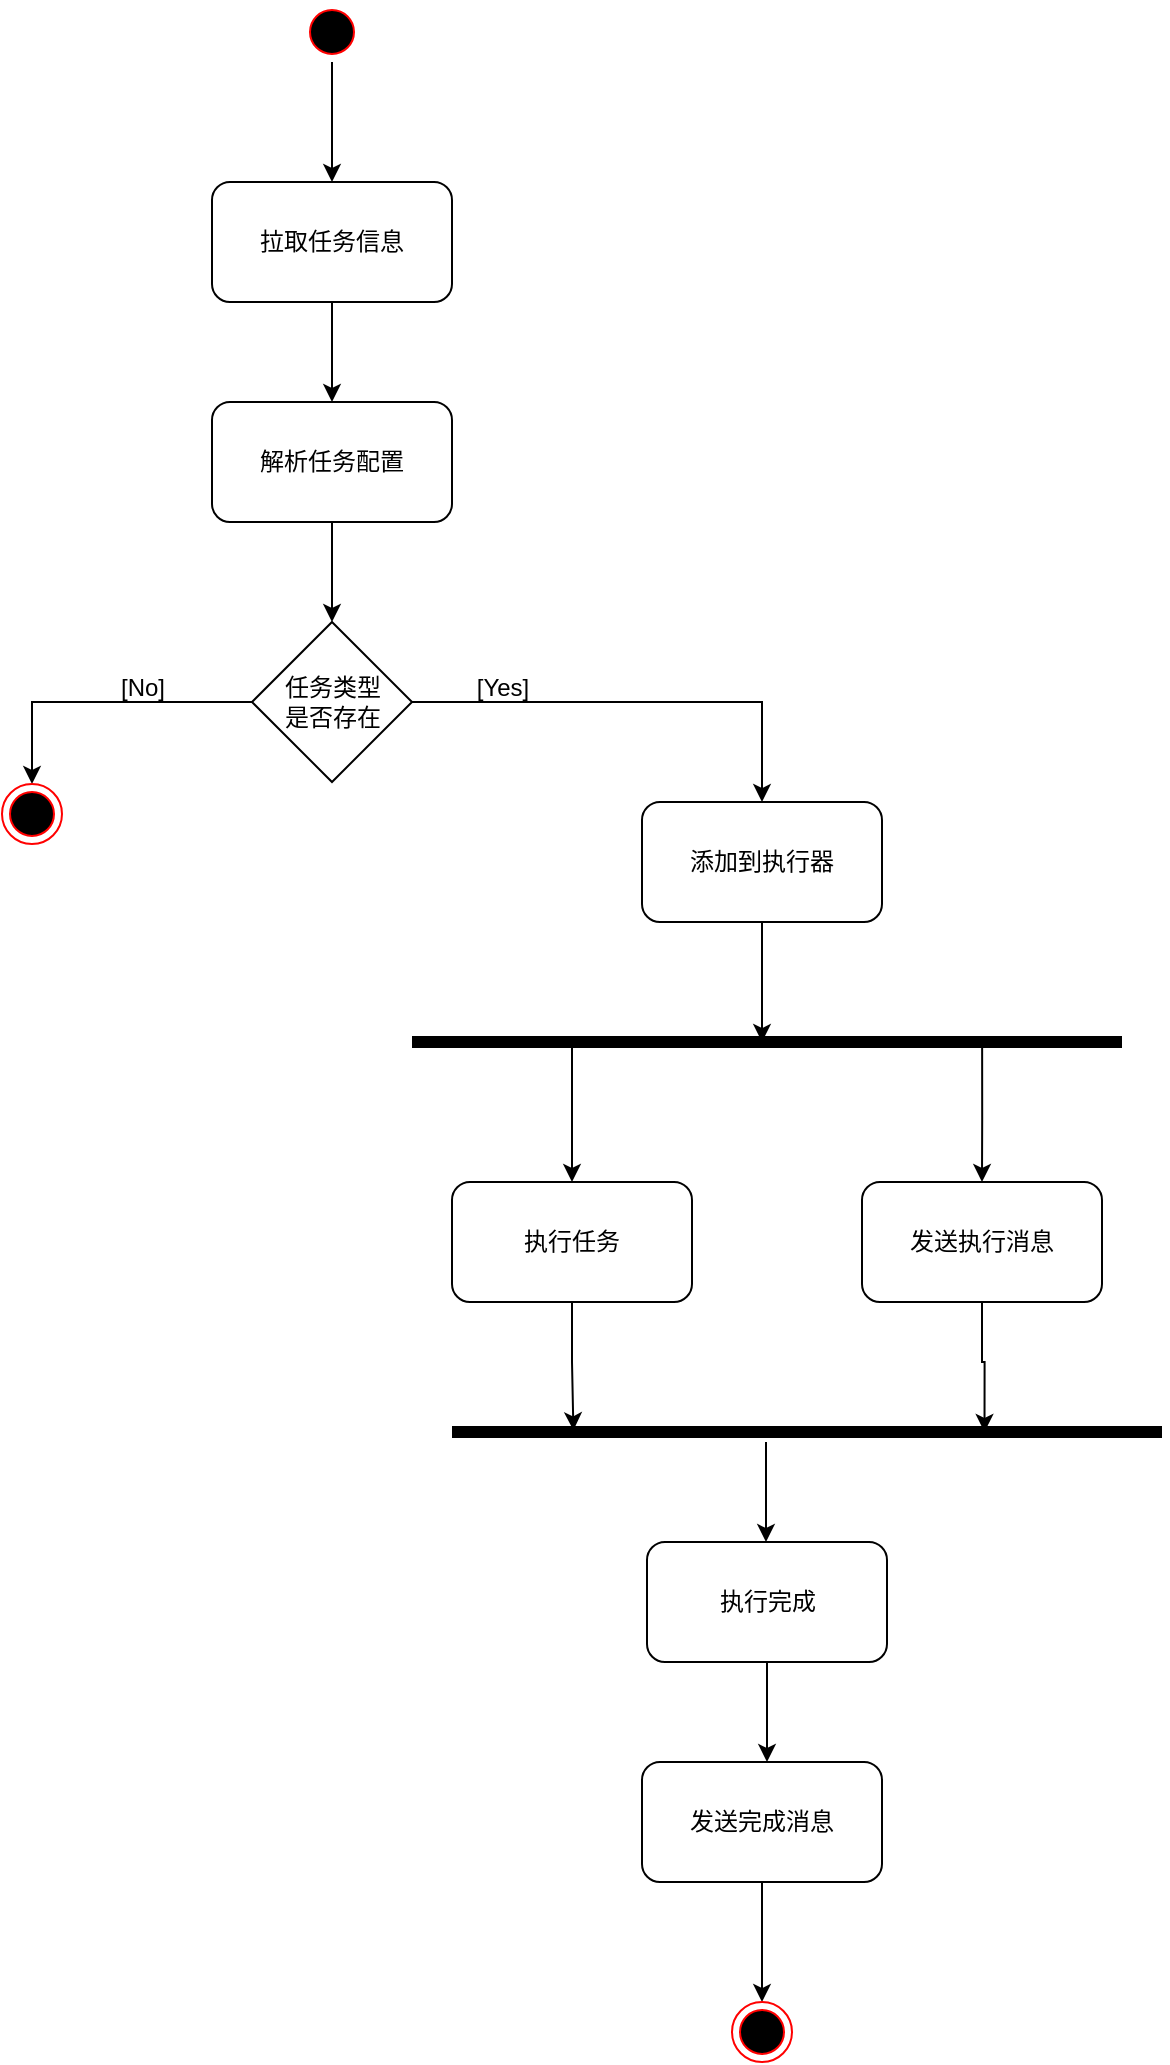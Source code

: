 <mxfile version="21.6.8" type="github">
  <diagram name="第 1 页" id="f_KIuMrbU2nGaqMX8C9C">
    <mxGraphModel dx="954" dy="506" grid="1" gridSize="10" guides="1" tooltips="1" connect="1" arrows="1" fold="1" page="1" pageScale="1" pageWidth="827" pageHeight="1169" math="0" shadow="0">
      <root>
        <mxCell id="0" />
        <mxCell id="1" parent="0" />
        <mxCell id="zEnyXZQ2qtf-XZhW1Qae-5" style="edgeStyle=orthogonalEdgeStyle;rounded=0;orthogonalLoop=1;jettySize=auto;html=1;entryX=0.5;entryY=0;entryDx=0;entryDy=0;" parent="1" source="zEnyXZQ2qtf-XZhW1Qae-1" target="zEnyXZQ2qtf-XZhW1Qae-3" edge="1">
          <mxGeometry relative="1" as="geometry" />
        </mxCell>
        <mxCell id="zEnyXZQ2qtf-XZhW1Qae-1" value="" style="ellipse;html=1;shape=startState;fillColor=#000000;strokeColor=#ff0000;" parent="1" vertex="1">
          <mxGeometry x="350" y="60" width="30" height="30" as="geometry" />
        </mxCell>
        <mxCell id="zEnyXZQ2qtf-XZhW1Qae-4" style="edgeStyle=orthogonalEdgeStyle;rounded=0;orthogonalLoop=1;jettySize=auto;html=1;exitX=0.5;exitY=1;exitDx=0;exitDy=0;" parent="1" source="zEnyXZQ2qtf-XZhW1Qae-3" edge="1">
          <mxGeometry relative="1" as="geometry">
            <mxPoint x="365" y="260" as="targetPoint" />
          </mxGeometry>
        </mxCell>
        <mxCell id="zEnyXZQ2qtf-XZhW1Qae-3" value="拉取任务信息" style="rounded=1;whiteSpace=wrap;html=1;" parent="1" vertex="1">
          <mxGeometry x="305" y="150" width="120" height="60" as="geometry" />
        </mxCell>
        <mxCell id="zEnyXZQ2qtf-XZhW1Qae-7" style="edgeStyle=orthogonalEdgeStyle;rounded=0;orthogonalLoop=1;jettySize=auto;html=1;" parent="1" source="zEnyXZQ2qtf-XZhW1Qae-6" edge="1">
          <mxGeometry relative="1" as="geometry">
            <mxPoint x="365" y="370" as="targetPoint" />
          </mxGeometry>
        </mxCell>
        <mxCell id="zEnyXZQ2qtf-XZhW1Qae-6" value="解析任务配置" style="rounded=1;whiteSpace=wrap;html=1;" parent="1" vertex="1">
          <mxGeometry x="305" y="260" width="120" height="60" as="geometry" />
        </mxCell>
        <mxCell id="zEnyXZQ2qtf-XZhW1Qae-10" style="edgeStyle=orthogonalEdgeStyle;rounded=0;orthogonalLoop=1;jettySize=auto;html=1;entryX=0.5;entryY=0;entryDx=0;entryDy=0;" parent="1" source="zEnyXZQ2qtf-XZhW1Qae-8" target="zEnyXZQ2qtf-XZhW1Qae-11" edge="1">
          <mxGeometry relative="1" as="geometry">
            <mxPoint x="230" y="410" as="targetPoint" />
          </mxGeometry>
        </mxCell>
        <mxCell id="zEnyXZQ2qtf-XZhW1Qae-13" style="edgeStyle=orthogonalEdgeStyle;rounded=0;orthogonalLoop=1;jettySize=auto;html=1;entryX=0.5;entryY=0;entryDx=0;entryDy=0;" parent="1" source="zEnyXZQ2qtf-XZhW1Qae-8" target="zEnyXZQ2qtf-XZhW1Qae-15" edge="1">
          <mxGeometry relative="1" as="geometry">
            <mxPoint x="670" y="410" as="targetPoint" />
          </mxGeometry>
        </mxCell>
        <mxCell id="zEnyXZQ2qtf-XZhW1Qae-8" value="" style="rhombus;whiteSpace=wrap;html=1;" parent="1" vertex="1">
          <mxGeometry x="325" y="370" width="80" height="80" as="geometry" />
        </mxCell>
        <mxCell id="zEnyXZQ2qtf-XZhW1Qae-9" value="任务类型&lt;br&gt;是否存在" style="text;html=1;align=center;verticalAlign=middle;resizable=0;points=[];autosize=1;strokeColor=none;fillColor=none;" parent="1" vertex="1">
          <mxGeometry x="330" y="390" width="70" height="40" as="geometry" />
        </mxCell>
        <mxCell id="zEnyXZQ2qtf-XZhW1Qae-11" value="" style="ellipse;html=1;shape=endState;fillColor=#000000;strokeColor=#ff0000;" parent="1" vertex="1">
          <mxGeometry x="200" y="451" width="30" height="30" as="geometry" />
        </mxCell>
        <mxCell id="zEnyXZQ2qtf-XZhW1Qae-12" value="[No]" style="text;html=1;align=center;verticalAlign=middle;resizable=0;points=[];autosize=1;strokeColor=none;fillColor=none;" parent="1" vertex="1">
          <mxGeometry x="245" y="388" width="50" height="30" as="geometry" />
        </mxCell>
        <mxCell id="zEnyXZQ2qtf-XZhW1Qae-14" value="[Yes]" style="text;html=1;align=center;verticalAlign=middle;resizable=0;points=[];autosize=1;strokeColor=none;fillColor=none;" parent="1" vertex="1">
          <mxGeometry x="425" y="388" width="50" height="30" as="geometry" />
        </mxCell>
        <mxCell id="zEnyXZQ2qtf-XZhW1Qae-17" style="edgeStyle=orthogonalEdgeStyle;rounded=0;orthogonalLoop=1;jettySize=auto;html=1;" parent="1" source="zEnyXZQ2qtf-XZhW1Qae-15" edge="1">
          <mxGeometry relative="1" as="geometry">
            <mxPoint x="580" y="580" as="targetPoint" />
          </mxGeometry>
        </mxCell>
        <mxCell id="zEnyXZQ2qtf-XZhW1Qae-15" value="添加到执行器" style="rounded=1;whiteSpace=wrap;html=1;" parent="1" vertex="1">
          <mxGeometry x="520" y="460" width="120" height="60" as="geometry" />
        </mxCell>
        <mxCell id="AhrgrsmXrYlnRKC0rbcY-9" style="edgeStyle=orthogonalEdgeStyle;rounded=0;orthogonalLoop=1;jettySize=auto;html=1;entryX=0.171;entryY=0.414;entryDx=0;entryDy=0;entryPerimeter=0;" parent="1" source="zEnyXZQ2qtf-XZhW1Qae-18" target="AhrgrsmXrYlnRKC0rbcY-7" edge="1">
          <mxGeometry relative="1" as="geometry" />
        </mxCell>
        <mxCell id="zEnyXZQ2qtf-XZhW1Qae-18" value="执行任务" style="rounded=1;whiteSpace=wrap;html=1;" parent="1" vertex="1">
          <mxGeometry x="425" y="650" width="120" height="60" as="geometry" />
        </mxCell>
        <mxCell id="AhrgrsmXrYlnRKC0rbcY-12" style="edgeStyle=orthogonalEdgeStyle;rounded=0;orthogonalLoop=1;jettySize=auto;html=1;" parent="1" source="zEnyXZQ2qtf-XZhW1Qae-20" edge="1">
          <mxGeometry relative="1" as="geometry">
            <mxPoint x="582.5" y="940" as="targetPoint" />
          </mxGeometry>
        </mxCell>
        <mxCell id="zEnyXZQ2qtf-XZhW1Qae-20" value="执行完成" style="rounded=1;whiteSpace=wrap;html=1;" parent="1" vertex="1">
          <mxGeometry x="522.5" y="830" width="120" height="60" as="geometry" />
        </mxCell>
        <mxCell id="AhrgrsmXrYlnRKC0rbcY-1" value="" style="shape=line;html=1;strokeWidth=6;strokeColor=#000000;" parent="1" vertex="1">
          <mxGeometry x="405" y="575" width="355" height="10" as="geometry" />
        </mxCell>
        <mxCell id="AhrgrsmXrYlnRKC0rbcY-10" style="edgeStyle=orthogonalEdgeStyle;rounded=0;orthogonalLoop=1;jettySize=auto;html=1;entryX=0.75;entryY=0.5;entryDx=0;entryDy=0;entryPerimeter=0;" parent="1" source="AhrgrsmXrYlnRKC0rbcY-4" target="AhrgrsmXrYlnRKC0rbcY-7" edge="1">
          <mxGeometry relative="1" as="geometry" />
        </mxCell>
        <mxCell id="AhrgrsmXrYlnRKC0rbcY-4" value="发送执行消息" style="rounded=1;whiteSpace=wrap;html=1;" parent="1" vertex="1">
          <mxGeometry x="630" y="650" width="120" height="60" as="geometry" />
        </mxCell>
        <mxCell id="AhrgrsmXrYlnRKC0rbcY-5" style="edgeStyle=orthogonalEdgeStyle;rounded=0;orthogonalLoop=1;jettySize=auto;html=1;exitX=0.211;exitY=0.75;exitDx=0;exitDy=0;exitPerimeter=0;entryX=0.5;entryY=0;entryDx=0;entryDy=0;" parent="1" source="AhrgrsmXrYlnRKC0rbcY-1" target="zEnyXZQ2qtf-XZhW1Qae-18" edge="1">
          <mxGeometry relative="1" as="geometry">
            <mxPoint x="590" y="590" as="targetPoint" />
            <mxPoint x="590" y="530" as="sourcePoint" />
            <Array as="points">
              <mxPoint x="485" y="582" />
            </Array>
          </mxGeometry>
        </mxCell>
        <mxCell id="AhrgrsmXrYlnRKC0rbcY-6" style="edgeStyle=orthogonalEdgeStyle;rounded=0;orthogonalLoop=1;jettySize=auto;html=1;entryX=0.5;entryY=0;entryDx=0;entryDy=0;exitX=0.803;exitY=0.5;exitDx=0;exitDy=0;exitPerimeter=0;" parent="1" source="AhrgrsmXrYlnRKC0rbcY-1" target="AhrgrsmXrYlnRKC0rbcY-4" edge="1">
          <mxGeometry relative="1" as="geometry">
            <mxPoint x="690" y="640" as="targetPoint" />
            <mxPoint x="690" y="590" as="sourcePoint" />
          </mxGeometry>
        </mxCell>
        <mxCell id="AhrgrsmXrYlnRKC0rbcY-7" value="" style="shape=line;html=1;strokeWidth=6;strokeColor=#000000;" parent="1" vertex="1">
          <mxGeometry x="425" y="770" width="355" height="10" as="geometry" />
        </mxCell>
        <mxCell id="AhrgrsmXrYlnRKC0rbcY-11" style="edgeStyle=orthogonalEdgeStyle;rounded=0;orthogonalLoop=1;jettySize=auto;html=1;" parent="1" target="zEnyXZQ2qtf-XZhW1Qae-20" edge="1">
          <mxGeometry relative="1" as="geometry">
            <mxPoint x="590" y="590" as="targetPoint" />
            <mxPoint x="582" y="780" as="sourcePoint" />
          </mxGeometry>
        </mxCell>
        <mxCell id="AhrgrsmXrYlnRKC0rbcY-14" style="edgeStyle=orthogonalEdgeStyle;rounded=0;orthogonalLoop=1;jettySize=auto;html=1;" parent="1" source="AhrgrsmXrYlnRKC0rbcY-13" edge="1">
          <mxGeometry relative="1" as="geometry">
            <mxPoint x="580" y="1060.0" as="targetPoint" />
          </mxGeometry>
        </mxCell>
        <mxCell id="AhrgrsmXrYlnRKC0rbcY-13" value="发送完成消息" style="rounded=1;whiteSpace=wrap;html=1;" parent="1" vertex="1">
          <mxGeometry x="520" y="940" width="120" height="60" as="geometry" />
        </mxCell>
        <mxCell id="AhrgrsmXrYlnRKC0rbcY-15" value="" style="ellipse;html=1;shape=endState;fillColor=#000000;strokeColor=#ff0000;" parent="1" vertex="1">
          <mxGeometry x="565" y="1060" width="30" height="30" as="geometry" />
        </mxCell>
      </root>
    </mxGraphModel>
  </diagram>
</mxfile>
